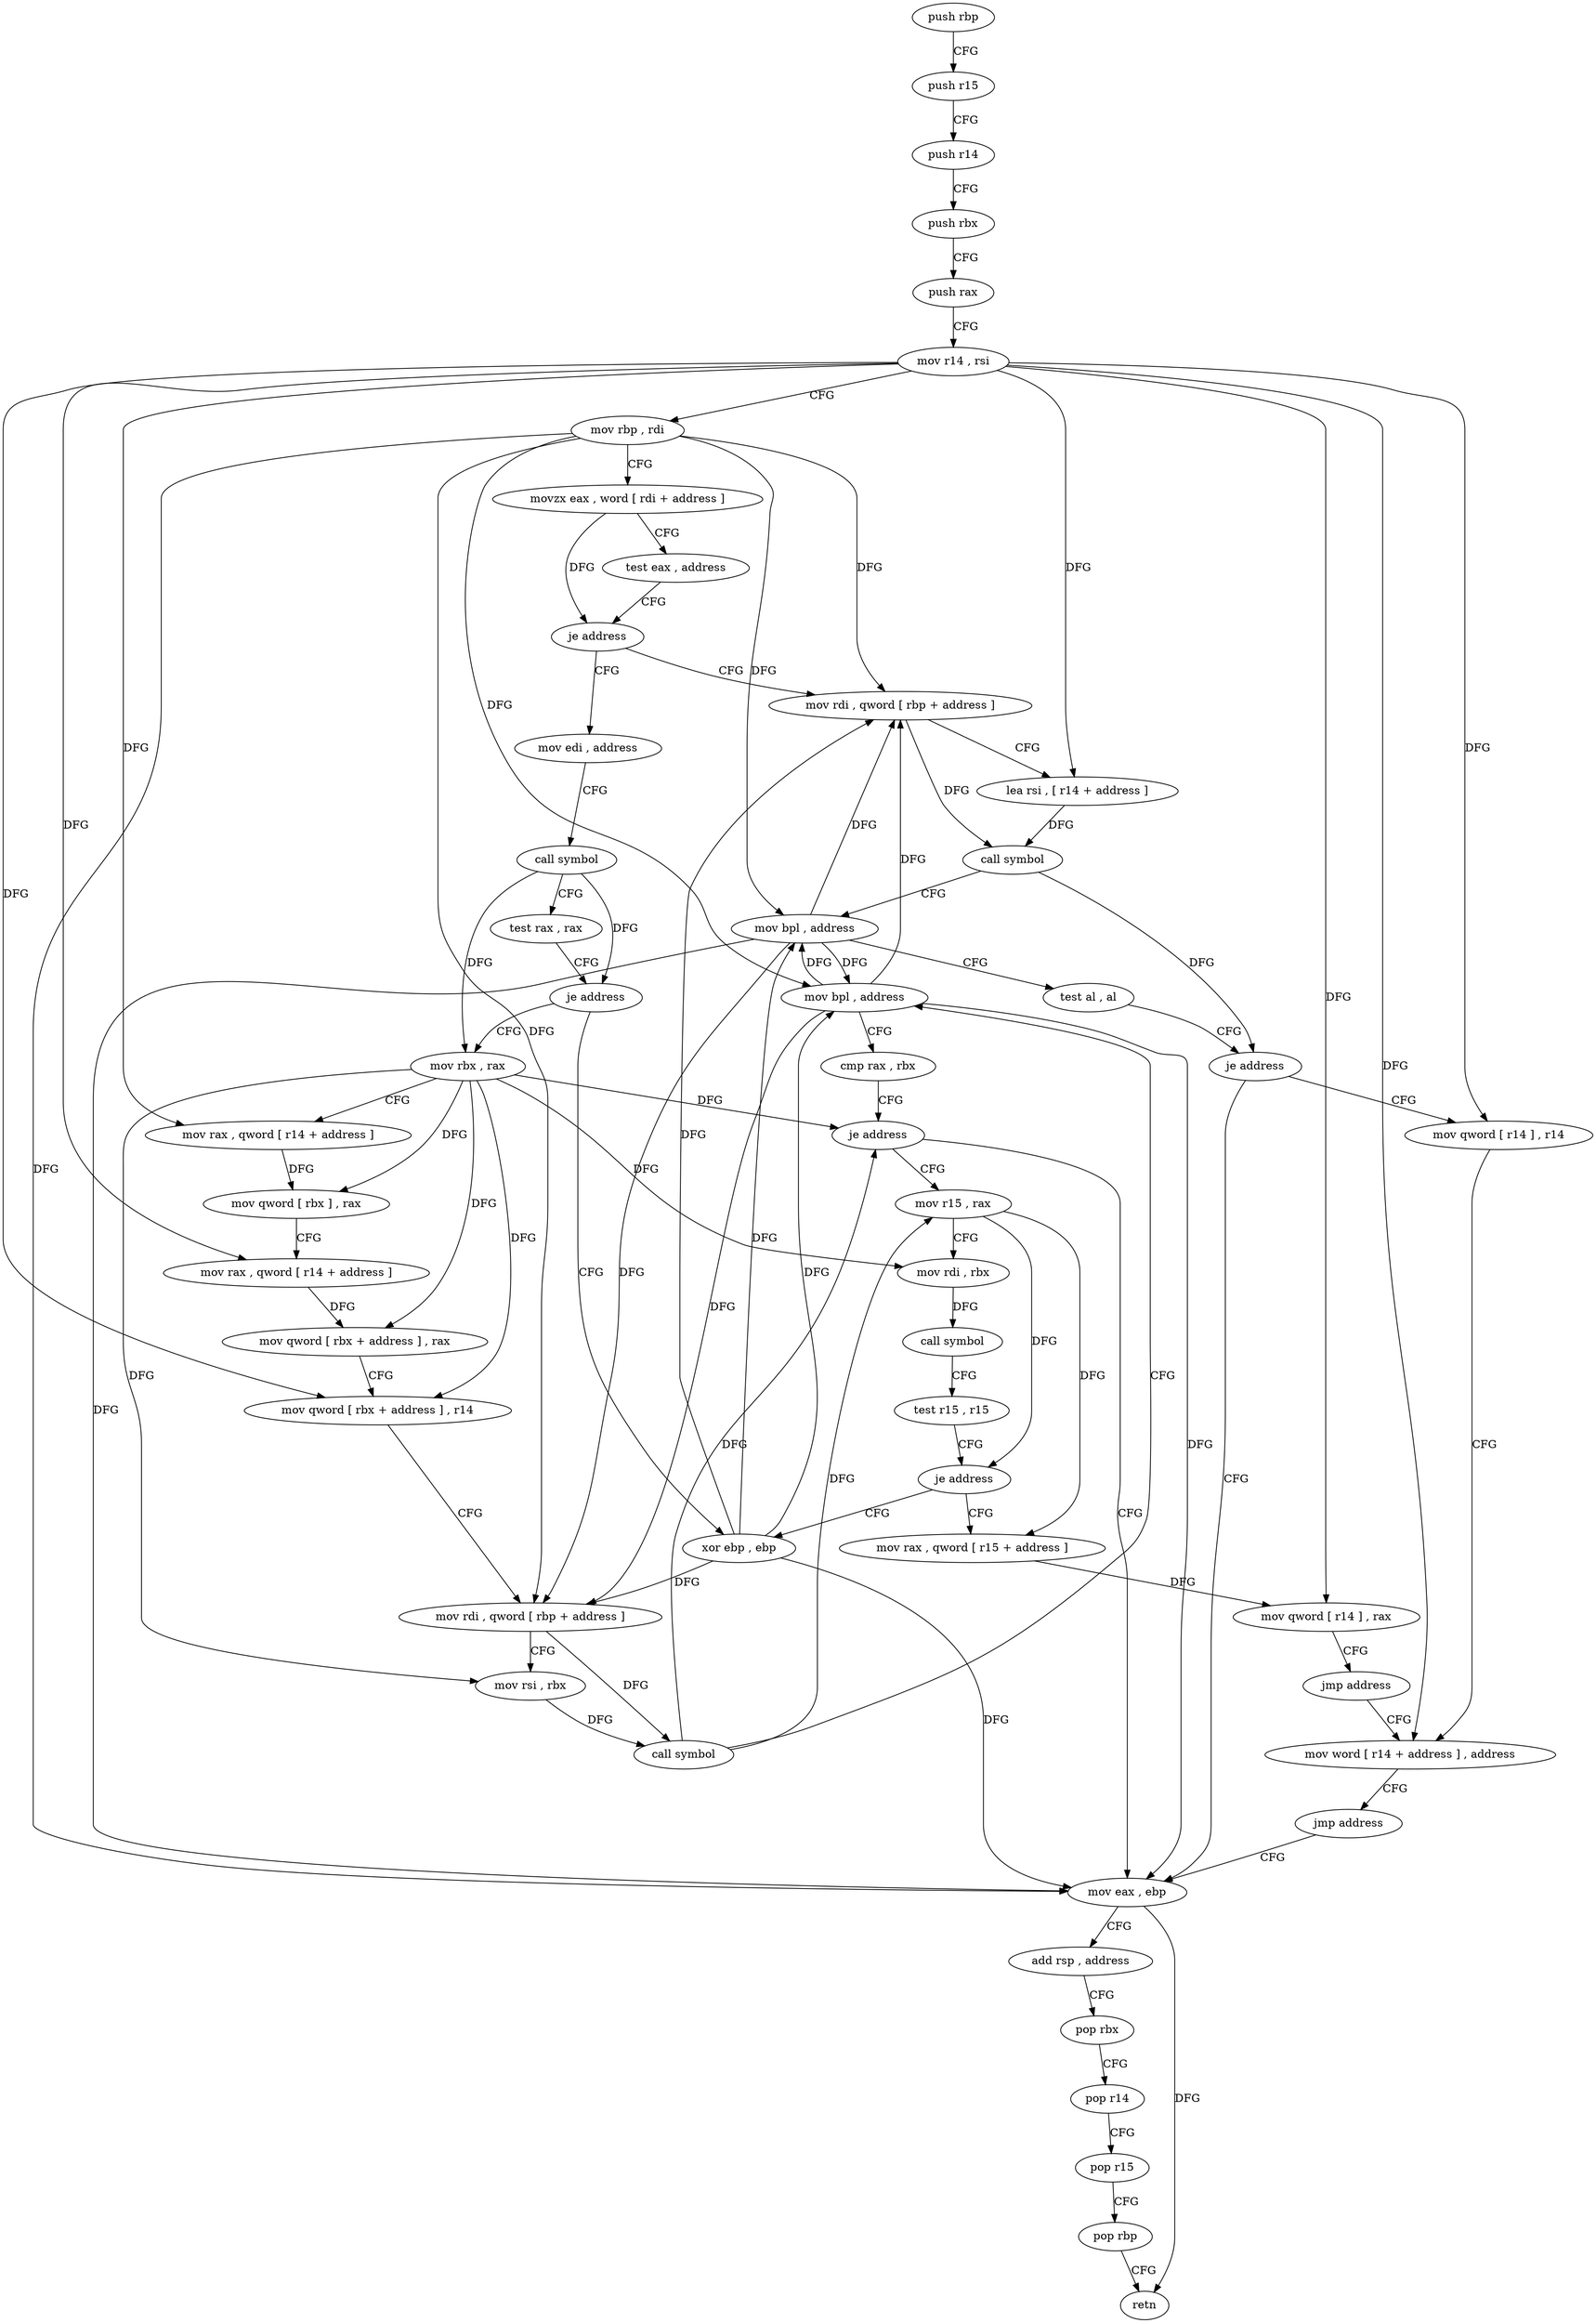 digraph "func" {
"4214704" [label = "push rbp" ]
"4214705" [label = "push r15" ]
"4214707" [label = "push r14" ]
"4214709" [label = "push rbx" ]
"4214710" [label = "push rax" ]
"4214711" [label = "mov r14 , rsi" ]
"4214714" [label = "mov rbp , rdi" ]
"4214717" [label = "movzx eax , word [ rdi + address ]" ]
"4214721" [label = "test eax , address" ]
"4214726" [label = "je address" ]
"4214810" [label = "mov rdi , qword [ rbp + address ]" ]
"4214728" [label = "mov edi , address" ]
"4214814" [label = "lea rsi , [ r14 + address ]" ]
"4214818" [label = "call symbol" ]
"4214823" [label = "mov bpl , address" ]
"4214826" [label = "test al , al" ]
"4214828" [label = "je address" ]
"4214844" [label = "mov eax , ebp" ]
"4214830" [label = "mov qword [ r14 ] , r14" ]
"4214733" [label = "call symbol" ]
"4214738" [label = "test rax , rax" ]
"4214741" [label = "je address" ]
"4214842" [label = "xor ebp , ebp" ]
"4214743" [label = "mov rbx , rax" ]
"4214846" [label = "add rsp , address" ]
"4214850" [label = "pop rbx" ]
"4214851" [label = "pop r14" ]
"4214853" [label = "pop r15" ]
"4214855" [label = "pop rbp" ]
"4214856" [label = "retn" ]
"4214833" [label = "mov word [ r14 + address ] , address" ]
"4214746" [label = "mov rax , qword [ r14 + address ]" ]
"4214750" [label = "mov qword [ rbx ] , rax" ]
"4214753" [label = "mov rax , qword [ r14 + address ]" ]
"4214757" [label = "mov qword [ rbx + address ] , rax" ]
"4214761" [label = "mov qword [ rbx + address ] , r14" ]
"4214765" [label = "mov rdi , qword [ rbp + address ]" ]
"4214769" [label = "mov rsi , rbx" ]
"4214772" [label = "call symbol" ]
"4214777" [label = "mov bpl , address" ]
"4214780" [label = "cmp rax , rbx" ]
"4214783" [label = "je address" ]
"4214785" [label = "mov r15 , rax" ]
"4214788" [label = "mov rdi , rbx" ]
"4214791" [label = "call symbol" ]
"4214796" [label = "test r15 , r15" ]
"4214799" [label = "je address" ]
"4214801" [label = "mov rax , qword [ r15 + address ]" ]
"4214805" [label = "mov qword [ r14 ] , rax" ]
"4214808" [label = "jmp address" ]
"4214840" [label = "jmp address" ]
"4214704" -> "4214705" [ label = "CFG" ]
"4214705" -> "4214707" [ label = "CFG" ]
"4214707" -> "4214709" [ label = "CFG" ]
"4214709" -> "4214710" [ label = "CFG" ]
"4214710" -> "4214711" [ label = "CFG" ]
"4214711" -> "4214714" [ label = "CFG" ]
"4214711" -> "4214814" [ label = "DFG" ]
"4214711" -> "4214830" [ label = "DFG" ]
"4214711" -> "4214746" [ label = "DFG" ]
"4214711" -> "4214753" [ label = "DFG" ]
"4214711" -> "4214761" [ label = "DFG" ]
"4214711" -> "4214833" [ label = "DFG" ]
"4214711" -> "4214805" [ label = "DFG" ]
"4214714" -> "4214717" [ label = "CFG" ]
"4214714" -> "4214810" [ label = "DFG" ]
"4214714" -> "4214823" [ label = "DFG" ]
"4214714" -> "4214844" [ label = "DFG" ]
"4214714" -> "4214765" [ label = "DFG" ]
"4214714" -> "4214777" [ label = "DFG" ]
"4214717" -> "4214721" [ label = "CFG" ]
"4214717" -> "4214726" [ label = "DFG" ]
"4214721" -> "4214726" [ label = "CFG" ]
"4214726" -> "4214810" [ label = "CFG" ]
"4214726" -> "4214728" [ label = "CFG" ]
"4214810" -> "4214814" [ label = "CFG" ]
"4214810" -> "4214818" [ label = "DFG" ]
"4214728" -> "4214733" [ label = "CFG" ]
"4214814" -> "4214818" [ label = "DFG" ]
"4214818" -> "4214823" [ label = "CFG" ]
"4214818" -> "4214828" [ label = "DFG" ]
"4214823" -> "4214826" [ label = "CFG" ]
"4214823" -> "4214810" [ label = "DFG" ]
"4214823" -> "4214844" [ label = "DFG" ]
"4214823" -> "4214765" [ label = "DFG" ]
"4214823" -> "4214777" [ label = "DFG" ]
"4214826" -> "4214828" [ label = "CFG" ]
"4214828" -> "4214844" [ label = "CFG" ]
"4214828" -> "4214830" [ label = "CFG" ]
"4214844" -> "4214846" [ label = "CFG" ]
"4214844" -> "4214856" [ label = "DFG" ]
"4214830" -> "4214833" [ label = "CFG" ]
"4214733" -> "4214738" [ label = "CFG" ]
"4214733" -> "4214741" [ label = "DFG" ]
"4214733" -> "4214743" [ label = "DFG" ]
"4214738" -> "4214741" [ label = "CFG" ]
"4214741" -> "4214842" [ label = "CFG" ]
"4214741" -> "4214743" [ label = "CFG" ]
"4214842" -> "4214844" [ label = "DFG" ]
"4214842" -> "4214810" [ label = "DFG" ]
"4214842" -> "4214823" [ label = "DFG" ]
"4214842" -> "4214765" [ label = "DFG" ]
"4214842" -> "4214777" [ label = "DFG" ]
"4214743" -> "4214746" [ label = "CFG" ]
"4214743" -> "4214750" [ label = "DFG" ]
"4214743" -> "4214757" [ label = "DFG" ]
"4214743" -> "4214761" [ label = "DFG" ]
"4214743" -> "4214769" [ label = "DFG" ]
"4214743" -> "4214783" [ label = "DFG" ]
"4214743" -> "4214788" [ label = "DFG" ]
"4214846" -> "4214850" [ label = "CFG" ]
"4214850" -> "4214851" [ label = "CFG" ]
"4214851" -> "4214853" [ label = "CFG" ]
"4214853" -> "4214855" [ label = "CFG" ]
"4214855" -> "4214856" [ label = "CFG" ]
"4214833" -> "4214840" [ label = "CFG" ]
"4214746" -> "4214750" [ label = "DFG" ]
"4214750" -> "4214753" [ label = "CFG" ]
"4214753" -> "4214757" [ label = "DFG" ]
"4214757" -> "4214761" [ label = "CFG" ]
"4214761" -> "4214765" [ label = "CFG" ]
"4214765" -> "4214769" [ label = "CFG" ]
"4214765" -> "4214772" [ label = "DFG" ]
"4214769" -> "4214772" [ label = "DFG" ]
"4214772" -> "4214777" [ label = "CFG" ]
"4214772" -> "4214783" [ label = "DFG" ]
"4214772" -> "4214785" [ label = "DFG" ]
"4214777" -> "4214780" [ label = "CFG" ]
"4214777" -> "4214810" [ label = "DFG" ]
"4214777" -> "4214823" [ label = "DFG" ]
"4214777" -> "4214844" [ label = "DFG" ]
"4214777" -> "4214765" [ label = "DFG" ]
"4214780" -> "4214783" [ label = "CFG" ]
"4214783" -> "4214844" [ label = "CFG" ]
"4214783" -> "4214785" [ label = "CFG" ]
"4214785" -> "4214788" [ label = "CFG" ]
"4214785" -> "4214799" [ label = "DFG" ]
"4214785" -> "4214801" [ label = "DFG" ]
"4214788" -> "4214791" [ label = "DFG" ]
"4214791" -> "4214796" [ label = "CFG" ]
"4214796" -> "4214799" [ label = "CFG" ]
"4214799" -> "4214842" [ label = "CFG" ]
"4214799" -> "4214801" [ label = "CFG" ]
"4214801" -> "4214805" [ label = "DFG" ]
"4214805" -> "4214808" [ label = "CFG" ]
"4214808" -> "4214833" [ label = "CFG" ]
"4214840" -> "4214844" [ label = "CFG" ]
}
